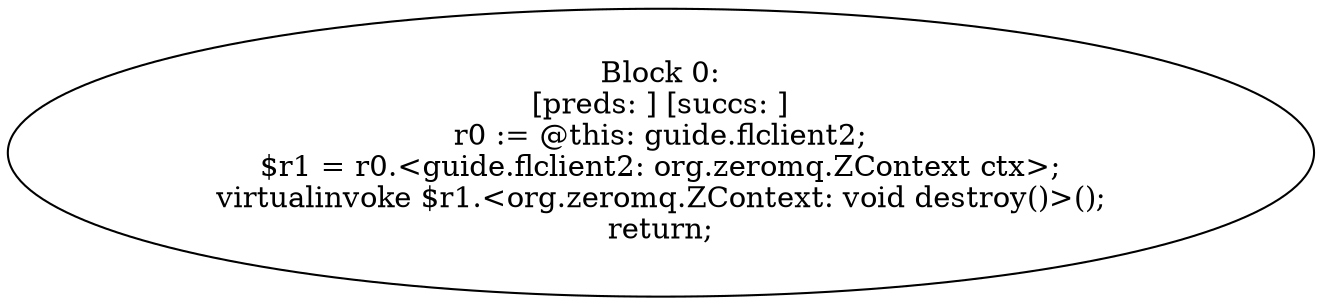 digraph "unitGraph" {
    "Block 0:
[preds: ] [succs: ]
r0 := @this: guide.flclient2;
$r1 = r0.<guide.flclient2: org.zeromq.ZContext ctx>;
virtualinvoke $r1.<org.zeromq.ZContext: void destroy()>();
return;
"
}
